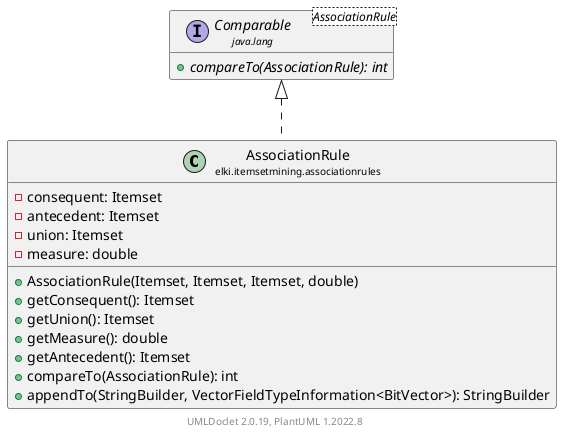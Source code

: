 @startuml
    remove .*\.(Instance|Par|Parameterizer|Factory)$
    set namespaceSeparator none
    hide empty fields
    hide empty methods

    class "<size:14>AssociationRule\n<size:10>elki.itemsetmining.associationrules" as elki.itemsetmining.associationrules.AssociationRule [[AssociationRule.html]] {
        -consequent: Itemset
        -antecedent: Itemset
        -union: Itemset
        -measure: double
        +AssociationRule(Itemset, Itemset, Itemset, double)
        +getConsequent(): Itemset
        +getUnion(): Itemset
        +getMeasure(): double
        +getAntecedent(): Itemset
        +compareTo(AssociationRule): int
        +appendTo(StringBuilder, VectorFieldTypeInformation<BitVector>): StringBuilder
    }

    interface "<size:14>Comparable\n<size:10>java.lang" as java.lang.Comparable<AssociationRule> {
        {abstract} +compareTo(AssociationRule): int
    }

    java.lang.Comparable <|.. elki.itemsetmining.associationrules.AssociationRule

    center footer UMLDoclet 2.0.19, PlantUML 1.2022.8
@enduml
